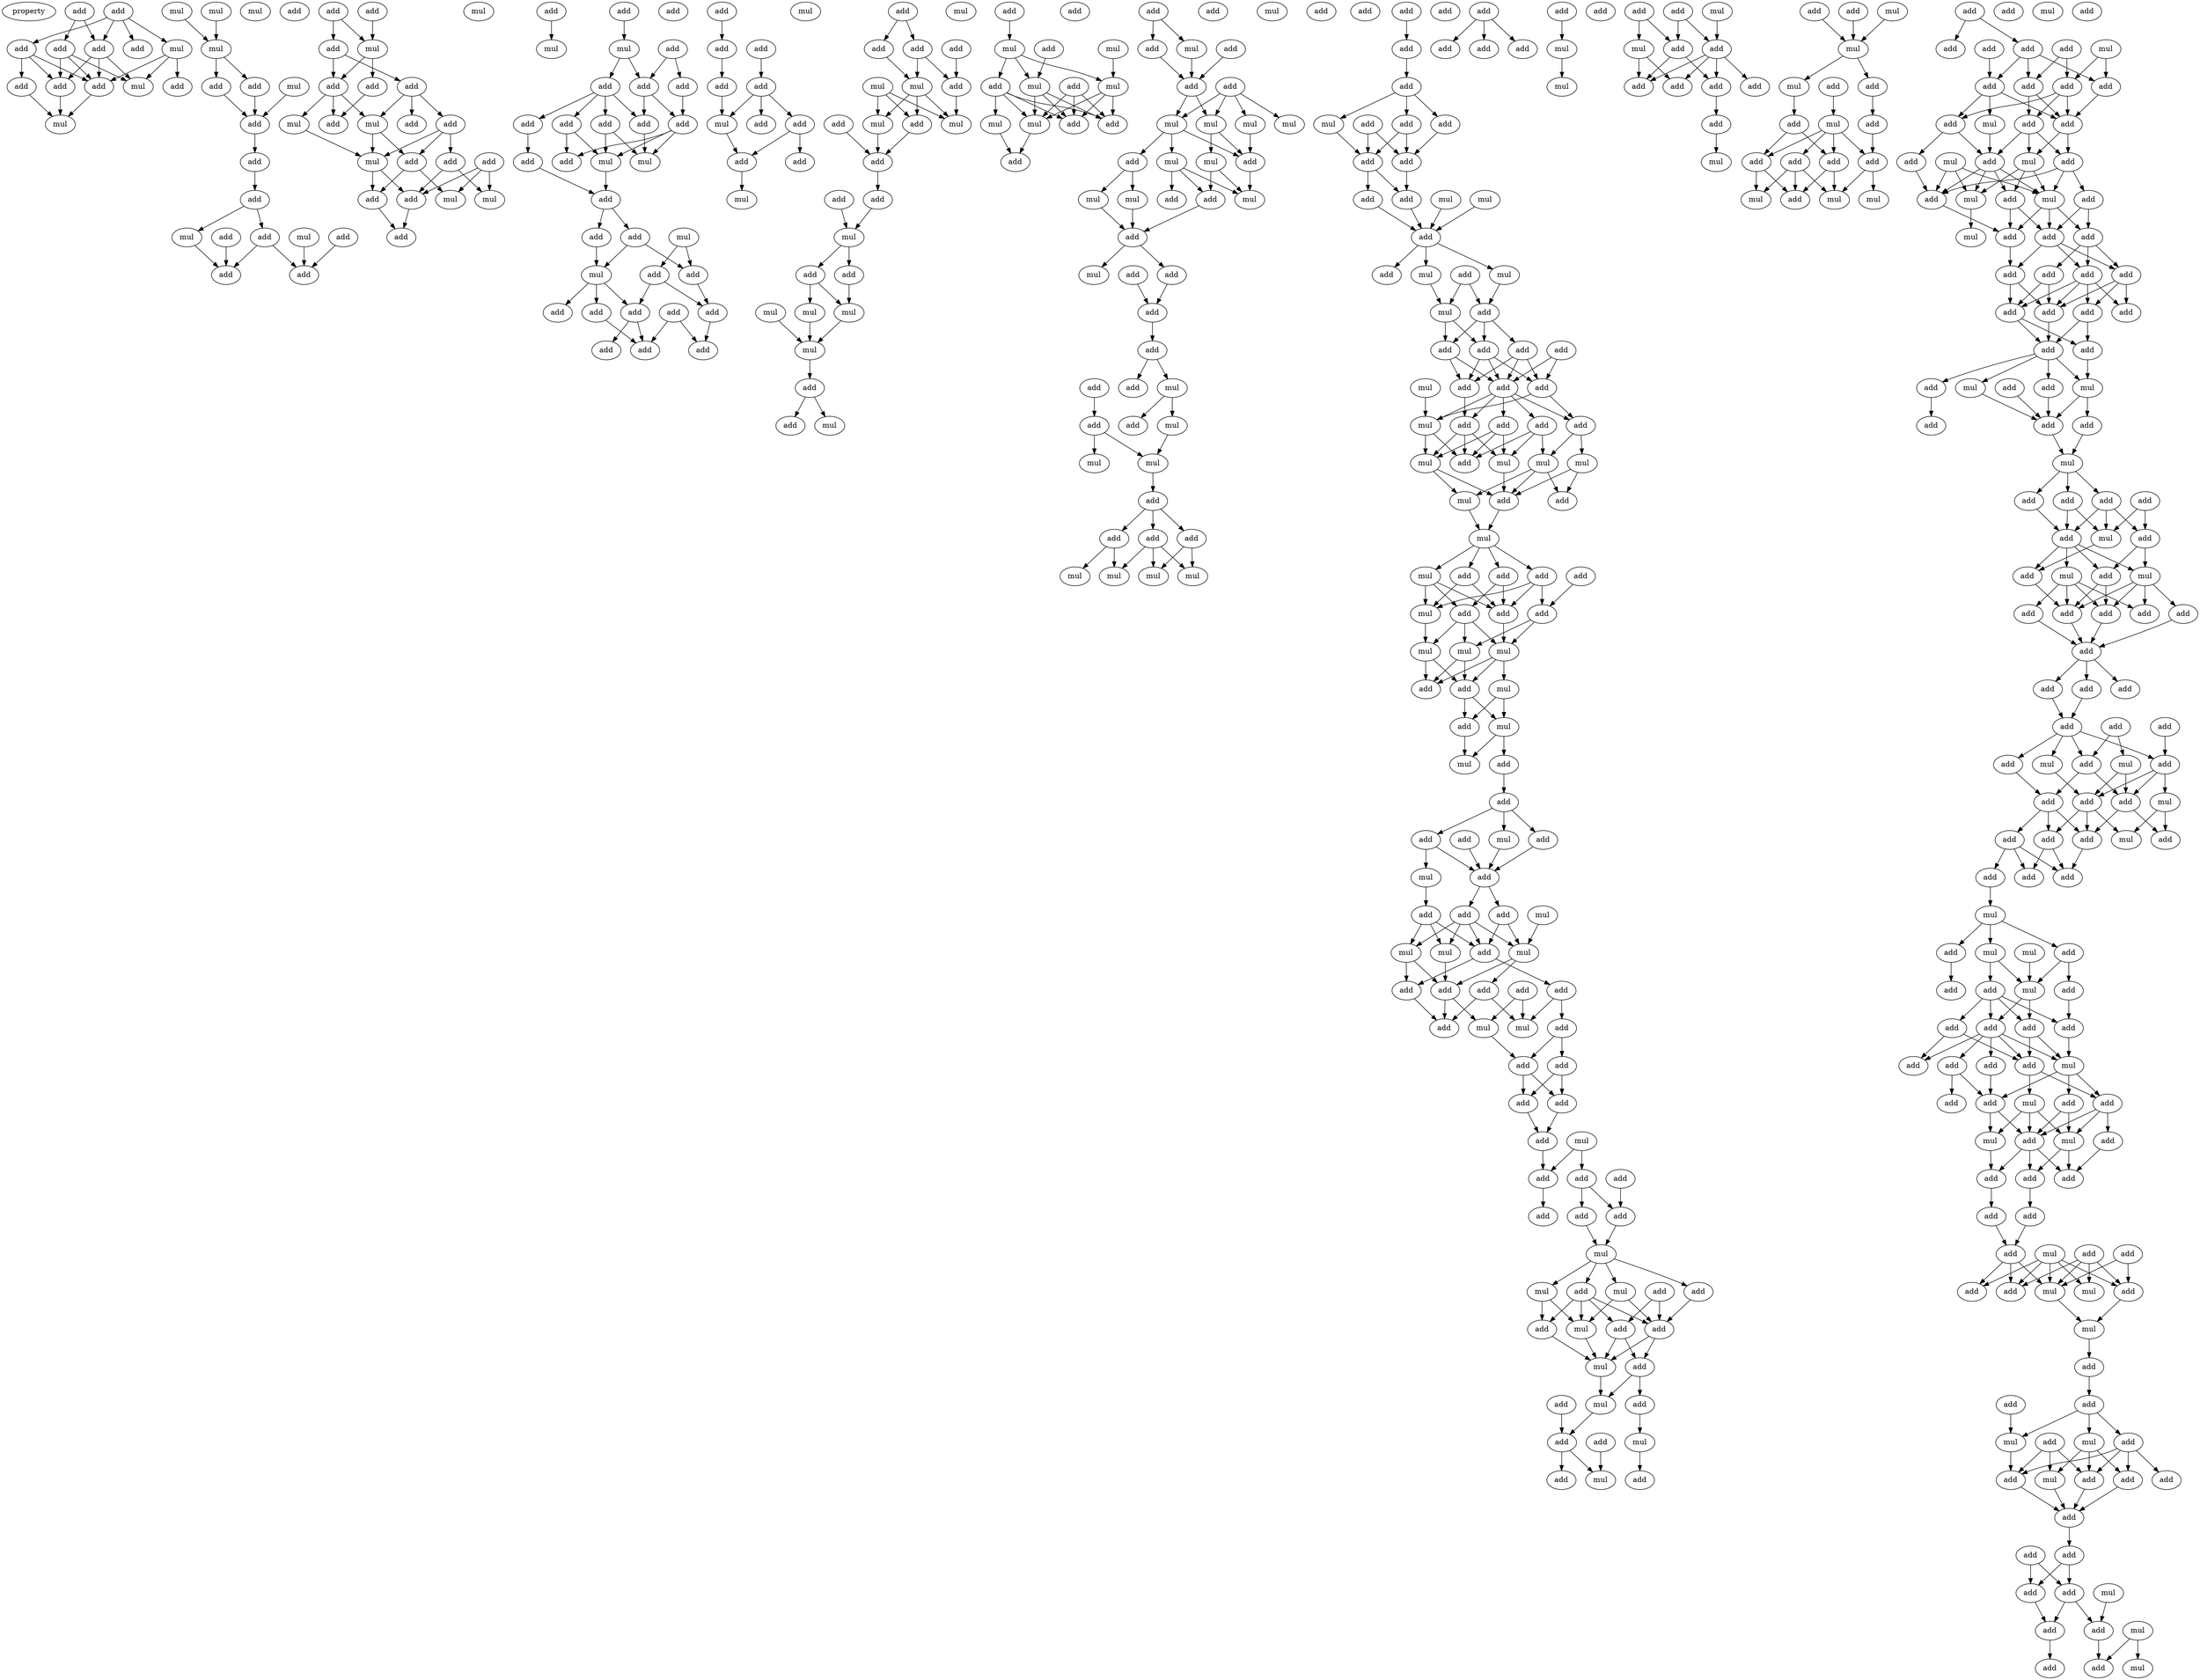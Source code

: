 digraph {
    node [fontcolor=black]
    property [mul=2,lf=1.9]
    0 [ label = add ];
    1 [ label = add ];
    2 [ label = add ];
    3 [ label = mul ];
    4 [ label = add ];
    5 [ label = add ];
    6 [ label = add ];
    7 [ label = add ];
    8 [ label = add ];
    9 [ label = add ];
    10 [ label = mul ];
    11 [ label = add ];
    12 [ label = mul ];
    13 [ label = mul ];
    14 [ label = mul ];
    15 [ label = mul ];
    16 [ label = add ];
    17 [ label = mul ];
    18 [ label = add ];
    19 [ label = mul ];
    20 [ label = add ];
    21 [ label = add ];
    22 [ label = add ];
    23 [ label = add ];
    24 [ label = mul ];
    25 [ label = mul ];
    26 [ label = add ];
    27 [ label = add ];
    28 [ label = add ];
    29 [ label = add ];
    30 [ label = add ];
    31 [ label = add ];
    32 [ label = mul ];
    33 [ label = add ];
    34 [ label = add ];
    35 [ label = mul ];
    36 [ label = add ];
    37 [ label = add ];
    38 [ label = add ];
    39 [ label = add ];
    40 [ label = mul ];
    41 [ label = add ];
    42 [ label = mul ];
    43 [ label = add ];
    44 [ label = add ];
    45 [ label = mul ];
    46 [ label = add ];
    47 [ label = add ];
    48 [ label = add ];
    49 [ label = mul ];
    50 [ label = add ];
    51 [ label = mul ];
    52 [ label = add ];
    53 [ label = add ];
    54 [ label = mul ];
    55 [ label = add ];
    56 [ label = mul ];
    57 [ label = add ];
    58 [ label = add ];
    59 [ label = add ];
    60 [ label = add ];
    61 [ label = add ];
    62 [ label = add ];
    63 [ label = add ];
    64 [ label = add ];
    65 [ label = add ];
    66 [ label = mul ];
    67 [ label = mul ];
    68 [ label = add ];
    69 [ label = add ];
    70 [ label = add ];
    71 [ label = add ];
    72 [ label = add ];
    73 [ label = add ];
    74 [ label = mul ];
    75 [ label = mul ];
    76 [ label = add ];
    77 [ label = add ];
    78 [ label = add ];
    79 [ label = add ];
    80 [ label = add ];
    81 [ label = add ];
    82 [ label = add ];
    83 [ label = add ];
    84 [ label = add ];
    85 [ label = add ];
    86 [ label = add ];
    87 [ label = add ];
    88 [ label = add ];
    89 [ label = add ];
    90 [ label = add ];
    91 [ label = add ];
    92 [ label = add ];
    93 [ label = mul ];
    94 [ label = add ];
    95 [ label = add ];
    96 [ label = mul ];
    97 [ label = mul ];
    98 [ label = add ];
    99 [ label = add ];
    100 [ label = add ];
    101 [ label = add ];
    102 [ label = mul ];
    103 [ label = mul ];
    104 [ label = mul ];
    105 [ label = add ];
    106 [ label = add ];
    107 [ label = mul ];
    108 [ label = add ];
    109 [ label = mul ];
    110 [ label = add ];
    111 [ label = add ];
    112 [ label = add ];
    113 [ label = mul ];
    114 [ label = add ];
    115 [ label = add ];
    116 [ label = mul ];
    117 [ label = mul ];
    118 [ label = mul ];
    119 [ label = mul ];
    120 [ label = add ];
    121 [ label = add ];
    122 [ label = add ];
    123 [ label = add ];
    124 [ label = mul ];
    125 [ label = add ];
    126 [ label = mul ];
    127 [ label = mul ];
    128 [ label = add ];
    129 [ label = mul ];
    130 [ label = add ];
    131 [ label = mul ];
    132 [ label = mul ];
    133 [ label = add ];
    134 [ label = add ];
    135 [ label = mul ];
    136 [ label = add ];
    137 [ label = add ];
    138 [ label = mul ];
    139 [ label = add ];
    140 [ label = add ];
    141 [ label = add ];
    142 [ label = add ];
    143 [ label = mul ];
    144 [ label = mul ];
    145 [ label = mul ];
    146 [ label = mul ];
    147 [ label = add ];
    148 [ label = add ];
    149 [ label = mul ];
    150 [ label = mul ];
    151 [ label = mul ];
    152 [ label = add ];
    153 [ label = mul ];
    154 [ label = add ];
    155 [ label = mul ];
    156 [ label = add ];
    157 [ label = mul ];
    158 [ label = add ];
    159 [ label = add ];
    160 [ label = add ];
    161 [ label = mul ];
    162 [ label = add ];
    163 [ label = add ];
    164 [ label = add ];
    165 [ label = mul ];
    166 [ label = add ];
    167 [ label = add ];
    168 [ label = add ];
    169 [ label = mul ];
    170 [ label = add ];
    171 [ label = mul ];
    172 [ label = mul ];
    173 [ label = add ];
    174 [ label = add ];
    175 [ label = add ];
    176 [ label = add ];
    177 [ label = add ];
    178 [ label = mul ];
    179 [ label = mul ];
    180 [ label = add ];
    181 [ label = mul ];
    182 [ label = mul ];
    183 [ label = add ];
    184 [ label = add ];
    185 [ label = add ];
    186 [ label = mul ];
    187 [ label = add ];
    188 [ label = add ];
    189 [ label = add ];
    190 [ label = add ];
    191 [ label = mul ];
    192 [ label = mul ];
    193 [ label = add ];
    194 [ label = add ];
    195 [ label = add ];
    196 [ label = mul ];
    197 [ label = add ];
    198 [ label = mul ];
    199 [ label = add ];
    200 [ label = mul ];
    201 [ label = add ];
    202 [ label = add ];
    203 [ label = add ];
    204 [ label = add ];
    205 [ label = add ];
    206 [ label = add ];
    207 [ label = mul ];
    208 [ label = add ];
    209 [ label = add ];
    210 [ label = add ];
    211 [ label = add ];
    212 [ label = add ];
    213 [ label = add ];
    214 [ label = mul ];
    215 [ label = mul ];
    216 [ label = mul ];
    217 [ label = mul ];
    218 [ label = add ];
    219 [ label = mul ];
    220 [ label = mul ];
    221 [ label = add ];
    222 [ label = add ];
    223 [ label = mul ];
    224 [ label = add ];
    225 [ label = add ];
    226 [ label = add ];
    227 [ label = add ];
    228 [ label = mul ];
    229 [ label = mul ];
    230 [ label = add ];
    231 [ label = add ];
    232 [ label = add ];
    233 [ label = mul ];
    234 [ label = mul ];
    235 [ label = mul ];
    236 [ label = add ];
    237 [ label = mul ];
    238 [ label = add ];
    239 [ label = add ];
    240 [ label = mul ];
    241 [ label = add ];
    242 [ label = mul ];
    243 [ label = add ];
    244 [ label = mul ];
    245 [ label = add ];
    246 [ label = add ];
    247 [ label = add ];
    248 [ label = mul ];
    249 [ label = add ];
    250 [ label = add ];
    251 [ label = mul ];
    252 [ label = add ];
    253 [ label = add ];
    254 [ label = mul ];
    255 [ label = mul ];
    256 [ label = add ];
    257 [ label = mul ];
    258 [ label = add ];
    259 [ label = add ];
    260 [ label = add ];
    261 [ label = add ];
    262 [ label = add ];
    263 [ label = mul ];
    264 [ label = mul ];
    265 [ label = add ];
    266 [ label = add ];
    267 [ label = add ];
    268 [ label = add ];
    269 [ label = add ];
    270 [ label = add ];
    271 [ label = mul ];
    272 [ label = add ];
    273 [ label = add ];
    274 [ label = add ];
    275 [ label = add ];
    276 [ label = add ];
    277 [ label = add ];
    278 [ label = add ];
    279 [ label = add ];
    280 [ label = mul ];
    281 [ label = mul ];
    282 [ label = add ];
    283 [ label = add ];
    284 [ label = add ];
    285 [ label = mul ];
    286 [ label = mul ];
    287 [ label = add ];
    288 [ label = add ];
    289 [ label = add ];
    290 [ label = add ];
    291 [ label = mul ];
    292 [ label = mul ];
    293 [ label = add ];
    294 [ label = add ];
    295 [ label = mul ];
    296 [ label = add ];
    297 [ label = add ];
    298 [ label = add ];
    299 [ label = mul ];
    300 [ label = add ];
    301 [ label = add ];
    302 [ label = add ];
    303 [ label = add ];
    304 [ label = add ];
    305 [ label = add ];
    306 [ label = add ];
    307 [ label = mul ];
    308 [ label = mul ];
    309 [ label = mul ];
    310 [ label = add ];
    311 [ label = add ];
    312 [ label = mul ];
    313 [ label = add ];
    314 [ label = add ];
    315 [ label = add ];
    316 [ label = add ];
    317 [ label = add ];
    318 [ label = add ];
    319 [ label = add ];
    320 [ label = add ];
    321 [ label = add ];
    322 [ label = mul ];
    323 [ label = mul ];
    324 [ label = mul ];
    325 [ label = add ];
    326 [ label = add ];
    327 [ label = mul ];
    328 [ label = mul ];
    329 [ label = add ];
    330 [ label = add ];
    331 [ label = add ];
    332 [ label = add ];
    333 [ label = add ];
    334 [ label = add ];
    335 [ label = mul ];
    336 [ label = add ];
    337 [ label = mul ];
    338 [ label = mul ];
    339 [ label = add ];
    340 [ label = add ];
    341 [ label = add ];
    342 [ label = add ];
    343 [ label = mul ];
    344 [ label = add ];
    345 [ label = add ];
    346 [ label = add ];
    347 [ label = add ];
    348 [ label = add ];
    349 [ label = add ];
    350 [ label = mul ];
    351 [ label = add ];
    352 [ label = add ];
    353 [ label = add ];
    354 [ label = add ];
    355 [ label = mul ];
    356 [ label = add ];
    357 [ label = mul ];
    358 [ label = mul ];
    359 [ label = add ];
    360 [ label = mul ];
    361 [ label = add ];
    362 [ label = add ];
    363 [ label = mul ];
    364 [ label = add ];
    365 [ label = add ];
    366 [ label = add ];
    367 [ label = add ];
    368 [ label = add ];
    369 [ label = add ];
    370 [ label = add ];
    371 [ label = add ];
    372 [ label = add ];
    373 [ label = add ];
    374 [ label = add ];
    375 [ label = add ];
    376 [ label = add ];
    377 [ label = add ];
    378 [ label = add ];
    379 [ label = mul ];
    380 [ label = add ];
    381 [ label = mul ];
    382 [ label = add ];
    383 [ label = add ];
    384 [ label = add ];
    385 [ label = add ];
    386 [ label = mul ];
    387 [ label = add ];
    388 [ label = add ];
    389 [ label = add ];
    390 [ label = add ];
    391 [ label = add ];
    392 [ label = mul ];
    393 [ label = add ];
    394 [ label = mul ];
    395 [ label = mul ];
    396 [ label = add ];
    397 [ label = add ];
    398 [ label = add ];
    399 [ label = add ];
    400 [ label = add ];
    401 [ label = add ];
    402 [ label = add ];
    403 [ label = add ];
    404 [ label = add ];
    405 [ label = mul ];
    406 [ label = add ];
    407 [ label = add ];
    408 [ label = add ];
    409 [ label = add ];
    410 [ label = add ];
    411 [ label = add ];
    412 [ label = add ];
    413 [ label = mul ];
    414 [ label = mul ];
    415 [ label = add ];
    416 [ label = add ];
    417 [ label = mul ];
    418 [ label = add ];
    419 [ label = add ];
    420 [ label = add ];
    421 [ label = add ];
    422 [ label = add ];
    423 [ label = add ];
    424 [ label = mul ];
    425 [ label = add ];
    426 [ label = add ];
    427 [ label = add ];
    428 [ label = mul ];
    429 [ label = mul ];
    430 [ label = add ];
    431 [ label = mul ];
    432 [ label = add ];
    433 [ label = add ];
    434 [ label = add ];
    435 [ label = add ];
    436 [ label = mul ];
    437 [ label = add ];
    438 [ label = add ];
    439 [ label = add ];
    440 [ label = add ];
    441 [ label = add ];
    442 [ label = mul ];
    443 [ label = add ];
    444 [ label = add ];
    445 [ label = add ];
    446 [ label = add ];
    447 [ label = add ];
    448 [ label = mul ];
    449 [ label = add ];
    450 [ label = add ];
    451 [ label = mul ];
    452 [ label = mul ];
    453 [ label = add ];
    454 [ label = add ];
    455 [ label = add ];
    456 [ label = add ];
    457 [ label = add ];
    458 [ label = add ];
    459 [ label = add ];
    460 [ label = add ];
    461 [ label = add ];
    462 [ label = mul ];
    463 [ label = add ];
    464 [ label = mul ];
    465 [ label = add ];
    466 [ label = add ];
    467 [ label = mul ];
    468 [ label = add ];
    469 [ label = mul ];
    470 [ label = add ];
    471 [ label = add ];
    472 [ label = add ];
    473 [ label = mul ];
    474 [ label = mul ];
    475 [ label = add ];
    476 [ label = add ];
    477 [ label = add ];
    478 [ label = add ];
    479 [ label = mul ];
    480 [ label = add ];
    481 [ label = add ];
    482 [ label = add ];
    483 [ label = add ];
    484 [ label = add ];
    485 [ label = mul ];
    486 [ label = add ];
    487 [ label = add ];
    488 [ label = mul ];
    489 [ label = add ];
    490 [ label = add ];
    491 [ label = add ];
    492 [ label = add ];
    493 [ label = mul ];
    494 [ label = add ];
    0 -> 4 [ name = 0 ];
    0 -> 6 [ name = 1 ];
    1 -> 2 [ name = 2 ];
    1 -> 3 [ name = 3 ];
    1 -> 5 [ name = 4 ];
    1 -> 6 [ name = 5 ];
    2 -> 7 [ name = 6 ];
    2 -> 8 [ name = 7 ];
    2 -> 9 [ name = 8 ];
    3 -> 7 [ name = 9 ];
    3 -> 10 [ name = 10 ];
    3 -> 11 [ name = 11 ];
    4 -> 7 [ name = 12 ];
    4 -> 9 [ name = 13 ];
    4 -> 10 [ name = 14 ];
    6 -> 7 [ name = 15 ];
    6 -> 9 [ name = 16 ];
    6 -> 10 [ name = 17 ];
    7 -> 12 [ name = 18 ];
    8 -> 12 [ name = 19 ];
    9 -> 12 [ name = 20 ];
    13 -> 15 [ name = 21 ];
    14 -> 15 [ name = 22 ];
    15 -> 16 [ name = 23 ];
    15 -> 18 [ name = 24 ];
    16 -> 21 [ name = 25 ];
    17 -> 21 [ name = 26 ];
    18 -> 21 [ name = 27 ];
    21 -> 22 [ name = 28 ];
    22 -> 23 [ name = 29 ];
    23 -> 24 [ name = 30 ];
    23 -> 26 [ name = 31 ];
    24 -> 29 [ name = 32 ];
    25 -> 30 [ name = 33 ];
    26 -> 29 [ name = 34 ];
    26 -> 30 [ name = 35 ];
    27 -> 29 [ name = 36 ];
    28 -> 30 [ name = 37 ];
    31 -> 34 [ name = 38 ];
    31 -> 35 [ name = 39 ];
    33 -> 35 [ name = 40 ];
    34 -> 36 [ name = 41 ];
    34 -> 37 [ name = 42 ];
    35 -> 36 [ name = 43 ];
    35 -> 38 [ name = 44 ];
    36 -> 40 [ name = 45 ];
    36 -> 41 [ name = 46 ];
    36 -> 42 [ name = 47 ];
    37 -> 39 [ name = 48 ];
    37 -> 42 [ name = 49 ];
    37 -> 43 [ name = 50 ];
    38 -> 41 [ name = 51 ];
    40 -> 45 [ name = 52 ];
    42 -> 45 [ name = 53 ];
    42 -> 46 [ name = 54 ];
    43 -> 45 [ name = 55 ];
    43 -> 46 [ name = 56 ];
    43 -> 47 [ name = 57 ];
    44 -> 49 [ name = 58 ];
    44 -> 50 [ name = 59 ];
    44 -> 51 [ name = 60 ];
    45 -> 48 [ name = 61 ];
    45 -> 50 [ name = 62 ];
    46 -> 48 [ name = 63 ];
    46 -> 51 [ name = 64 ];
    47 -> 49 [ name = 65 ];
    47 -> 50 [ name = 66 ];
    48 -> 52 [ name = 67 ];
    50 -> 52 [ name = 68 ];
    53 -> 54 [ name = 69 ];
    55 -> 56 [ name = 70 ];
    56 -> 58 [ name = 71 ];
    56 -> 59 [ name = 72 ];
    57 -> 59 [ name = 73 ];
    57 -> 60 [ name = 74 ];
    58 -> 61 [ name = 75 ];
    58 -> 62 [ name = 76 ];
    58 -> 63 [ name = 77 ];
    58 -> 64 [ name = 78 ];
    59 -> 64 [ name = 79 ];
    59 -> 65 [ name = 80 ];
    60 -> 65 [ name = 81 ];
    61 -> 68 [ name = 82 ];
    62 -> 66 [ name = 83 ];
    62 -> 67 [ name = 84 ];
    63 -> 66 [ name = 85 ];
    63 -> 69 [ name = 86 ];
    64 -> 67 [ name = 87 ];
    65 -> 66 [ name = 88 ];
    65 -> 67 [ name = 89 ];
    65 -> 69 [ name = 90 ];
    66 -> 70 [ name = 91 ];
    68 -> 70 [ name = 92 ];
    70 -> 71 [ name = 93 ];
    70 -> 72 [ name = 94 ];
    71 -> 75 [ name = 95 ];
    71 -> 77 [ name = 96 ];
    72 -> 75 [ name = 97 ];
    74 -> 76 [ name = 98 ];
    74 -> 77 [ name = 99 ];
    75 -> 78 [ name = 100 ];
    75 -> 81 [ name = 101 ];
    75 -> 82 [ name = 102 ];
    76 -> 79 [ name = 103 ];
    76 -> 81 [ name = 104 ];
    77 -> 79 [ name = 105 ];
    79 -> 84 [ name = 106 ];
    80 -> 83 [ name = 107 ];
    80 -> 84 [ name = 108 ];
    81 -> 83 [ name = 109 ];
    81 -> 85 [ name = 110 ];
    82 -> 83 [ name = 111 ];
    86 -> 88 [ name = 112 ];
    87 -> 90 [ name = 113 ];
    88 -> 89 [ name = 114 ];
    89 -> 93 [ name = 115 ];
    90 -> 91 [ name = 116 ];
    90 -> 92 [ name = 117 ];
    90 -> 93 [ name = 118 ];
    92 -> 94 [ name = 119 ];
    92 -> 95 [ name = 120 ];
    93 -> 94 [ name = 121 ];
    94 -> 96 [ name = 122 ];
    98 -> 99 [ name = 123 ];
    98 -> 100 [ name = 124 ];
    99 -> 103 [ name = 125 ];
    100 -> 103 [ name = 126 ];
    100 -> 105 [ name = 127 ];
    101 -> 105 [ name = 128 ];
    103 -> 107 [ name = 129 ];
    103 -> 108 [ name = 130 ];
    103 -> 109 [ name = 131 ];
    104 -> 107 [ name = 132 ];
    104 -> 108 [ name = 133 ];
    104 -> 109 [ name = 134 ];
    105 -> 109 [ name = 135 ];
    106 -> 110 [ name = 136 ];
    107 -> 110 [ name = 137 ];
    108 -> 110 [ name = 138 ];
    110 -> 112 [ name = 139 ];
    111 -> 113 [ name = 140 ];
    112 -> 113 [ name = 141 ];
    113 -> 114 [ name = 142 ];
    113 -> 115 [ name = 143 ];
    114 -> 118 [ name = 144 ];
    115 -> 117 [ name = 145 ];
    115 -> 118 [ name = 146 ];
    116 -> 119 [ name = 147 ];
    117 -> 119 [ name = 148 ];
    118 -> 119 [ name = 149 ];
    119 -> 120 [ name = 150 ];
    120 -> 122 [ name = 151 ];
    120 -> 124 [ name = 152 ];
    121 -> 127 [ name = 153 ];
    125 -> 131 [ name = 154 ];
    126 -> 129 [ name = 155 ];
    127 -> 128 [ name = 156 ];
    127 -> 129 [ name = 157 ];
    127 -> 131 [ name = 158 ];
    128 -> 132 [ name = 159 ];
    128 -> 133 [ name = 160 ];
    128 -> 134 [ name = 161 ];
    128 -> 135 [ name = 162 ];
    129 -> 133 [ name = 163 ];
    129 -> 134 [ name = 164 ];
    129 -> 135 [ name = 165 ];
    130 -> 133 [ name = 166 ];
    130 -> 134 [ name = 167 ];
    130 -> 135 [ name = 168 ];
    131 -> 133 [ name = 169 ];
    131 -> 134 [ name = 170 ];
    131 -> 135 [ name = 171 ];
    132 -> 136 [ name = 172 ];
    135 -> 136 [ name = 173 ];
    137 -> 138 [ name = 174 ];
    137 -> 139 [ name = 175 ];
    138 -> 141 [ name = 176 ];
    139 -> 141 [ name = 177 ];
    140 -> 141 [ name = 178 ];
    141 -> 143 [ name = 179 ];
    141 -> 144 [ name = 180 ];
    142 -> 143 [ name = 181 ];
    142 -> 144 [ name = 182 ];
    142 -> 145 [ name = 183 ];
    142 -> 146 [ name = 184 ];
    143 -> 147 [ name = 185 ];
    143 -> 148 [ name = 186 ];
    143 -> 150 [ name = 187 ];
    144 -> 148 [ name = 188 ];
    144 -> 149 [ name = 189 ];
    146 -> 148 [ name = 190 ];
    147 -> 151 [ name = 191 ];
    147 -> 153 [ name = 192 ];
    148 -> 155 [ name = 193 ];
    149 -> 154 [ name = 194 ];
    149 -> 155 [ name = 195 ];
    150 -> 152 [ name = 196 ];
    150 -> 154 [ name = 197 ];
    150 -> 155 [ name = 198 ];
    151 -> 156 [ name = 199 ];
    153 -> 156 [ name = 200 ];
    154 -> 156 [ name = 201 ];
    156 -> 157 [ name = 202 ];
    156 -> 160 [ name = 203 ];
    159 -> 162 [ name = 204 ];
    160 -> 162 [ name = 205 ];
    162 -> 163 [ name = 206 ];
    163 -> 165 [ name = 207 ];
    163 -> 167 [ name = 208 ];
    164 -> 168 [ name = 209 ];
    165 -> 169 [ name = 210 ];
    165 -> 170 [ name = 211 ];
    168 -> 171 [ name = 212 ];
    168 -> 172 [ name = 213 ];
    169 -> 171 [ name = 214 ];
    171 -> 173 [ name = 215 ];
    173 -> 175 [ name = 216 ];
    173 -> 176 [ name = 217 ];
    173 -> 177 [ name = 218 ];
    175 -> 178 [ name = 219 ];
    175 -> 179 [ name = 220 ];
    175 -> 182 [ name = 221 ];
    176 -> 179 [ name = 222 ];
    176 -> 182 [ name = 223 ];
    177 -> 178 [ name = 224 ];
    177 -> 181 [ name = 225 ];
    180 -> 183 [ name = 226 ];
    183 -> 184 [ name = 227 ];
    184 -> 185 [ name = 228 ];
    184 -> 186 [ name = 229 ];
    184 -> 187 [ name = 230 ];
    185 -> 190 [ name = 231 ];
    186 -> 189 [ name = 232 ];
    187 -> 189 [ name = 233 ];
    187 -> 190 [ name = 234 ];
    188 -> 189 [ name = 235 ];
    188 -> 190 [ name = 236 ];
    189 -> 193 [ name = 237 ];
    189 -> 194 [ name = 238 ];
    190 -> 194 [ name = 239 ];
    191 -> 195 [ name = 240 ];
    192 -> 195 [ name = 241 ];
    193 -> 195 [ name = 242 ];
    194 -> 195 [ name = 243 ];
    195 -> 196 [ name = 244 ];
    195 -> 197 [ name = 245 ];
    195 -> 198 [ name = 246 ];
    196 -> 201 [ name = 247 ];
    198 -> 200 [ name = 248 ];
    199 -> 200 [ name = 249 ];
    199 -> 201 [ name = 250 ];
    200 -> 203 [ name = 251 ];
    200 -> 205 [ name = 252 ];
    201 -> 203 [ name = 253 ];
    201 -> 204 [ name = 254 ];
    201 -> 205 [ name = 255 ];
    202 -> 208 [ name = 256 ];
    202 -> 209 [ name = 257 ];
    203 -> 206 [ name = 258 ];
    203 -> 208 [ name = 259 ];
    204 -> 206 [ name = 260 ];
    204 -> 208 [ name = 261 ];
    204 -> 209 [ name = 262 ];
    205 -> 206 [ name = 263 ];
    205 -> 208 [ name = 264 ];
    205 -> 209 [ name = 265 ];
    206 -> 212 [ name = 266 ];
    207 -> 214 [ name = 267 ];
    208 -> 210 [ name = 268 ];
    208 -> 211 [ name = 269 ];
    208 -> 212 [ name = 270 ];
    208 -> 213 [ name = 271 ];
    208 -> 214 [ name = 272 ];
    209 -> 213 [ name = 273 ];
    209 -> 214 [ name = 274 ];
    210 -> 216 [ name = 275 ];
    210 -> 218 [ name = 276 ];
    210 -> 219 [ name = 277 ];
    211 -> 215 [ name = 278 ];
    211 -> 216 [ name = 279 ];
    211 -> 218 [ name = 280 ];
    212 -> 216 [ name = 281 ];
    212 -> 218 [ name = 282 ];
    212 -> 219 [ name = 283 ];
    213 -> 215 [ name = 284 ];
    213 -> 217 [ name = 285 ];
    214 -> 218 [ name = 286 ];
    214 -> 219 [ name = 287 ];
    215 -> 220 [ name = 288 ];
    215 -> 221 [ name = 289 ];
    215 -> 222 [ name = 290 ];
    216 -> 221 [ name = 291 ];
    217 -> 221 [ name = 292 ];
    217 -> 222 [ name = 293 ];
    219 -> 220 [ name = 294 ];
    219 -> 221 [ name = 295 ];
    220 -> 223 [ name = 296 ];
    221 -> 223 [ name = 297 ];
    223 -> 225 [ name = 298 ];
    223 -> 226 [ name = 299 ];
    223 -> 227 [ name = 300 ];
    223 -> 228 [ name = 301 ];
    224 -> 232 [ name = 302 ];
    225 -> 229 [ name = 303 ];
    225 -> 231 [ name = 304 ];
    226 -> 230 [ name = 305 ];
    226 -> 231 [ name = 306 ];
    227 -> 229 [ name = 307 ];
    227 -> 231 [ name = 308 ];
    227 -> 232 [ name = 309 ];
    228 -> 229 [ name = 310 ];
    228 -> 230 [ name = 311 ];
    228 -> 231 [ name = 312 ];
    229 -> 235 [ name = 313 ];
    230 -> 233 [ name = 314 ];
    230 -> 234 [ name = 315 ];
    230 -> 235 [ name = 316 ];
    231 -> 233 [ name = 317 ];
    232 -> 233 [ name = 318 ];
    232 -> 234 [ name = 319 ];
    233 -> 236 [ name = 320 ];
    233 -> 237 [ name = 321 ];
    233 -> 238 [ name = 322 ];
    234 -> 236 [ name = 323 ];
    234 -> 238 [ name = 324 ];
    235 -> 236 [ name = 325 ];
    235 -> 238 [ name = 326 ];
    236 -> 239 [ name = 327 ];
    236 -> 240 [ name = 328 ];
    237 -> 239 [ name = 329 ];
    237 -> 240 [ name = 330 ];
    239 -> 242 [ name = 331 ];
    240 -> 241 [ name = 332 ];
    240 -> 242 [ name = 333 ];
    241 -> 243 [ name = 334 ];
    243 -> 244 [ name = 335 ];
    243 -> 246 [ name = 336 ];
    243 -> 247 [ name = 337 ];
    244 -> 249 [ name = 338 ];
    245 -> 249 [ name = 339 ];
    246 -> 249 [ name = 340 ];
    247 -> 248 [ name = 341 ];
    247 -> 249 [ name = 342 ];
    248 -> 250 [ name = 343 ];
    249 -> 252 [ name = 344 ];
    249 -> 253 [ name = 345 ];
    250 -> 255 [ name = 346 ];
    250 -> 256 [ name = 347 ];
    250 -> 257 [ name = 348 ];
    251 -> 254 [ name = 349 ];
    252 -> 254 [ name = 350 ];
    252 -> 255 [ name = 351 ];
    252 -> 256 [ name = 352 ];
    252 -> 257 [ name = 353 ];
    253 -> 254 [ name = 354 ];
    253 -> 256 [ name = 355 ];
    254 -> 259 [ name = 356 ];
    254 -> 260 [ name = 357 ];
    255 -> 259 [ name = 358 ];
    255 -> 261 [ name = 359 ];
    256 -> 261 [ name = 360 ];
    256 -> 262 [ name = 361 ];
    257 -> 259 [ name = 362 ];
    258 -> 263 [ name = 363 ];
    258 -> 264 [ name = 364 ];
    259 -> 264 [ name = 365 ];
    259 -> 266 [ name = 366 ];
    260 -> 263 [ name = 367 ];
    260 -> 266 [ name = 368 ];
    261 -> 266 [ name = 369 ];
    262 -> 263 [ name = 370 ];
    262 -> 265 [ name = 371 ];
    264 -> 267 [ name = 372 ];
    265 -> 267 [ name = 373 ];
    265 -> 268 [ name = 374 ];
    267 -> 269 [ name = 375 ];
    267 -> 270 [ name = 376 ];
    268 -> 269 [ name = 377 ];
    268 -> 270 [ name = 378 ];
    269 -> 272 [ name = 379 ];
    270 -> 272 [ name = 380 ];
    271 -> 273 [ name = 381 ];
    271 -> 276 [ name = 382 ];
    272 -> 273 [ name = 383 ];
    273 -> 278 [ name = 384 ];
    274 -> 277 [ name = 385 ];
    276 -> 277 [ name = 386 ];
    276 -> 279 [ name = 387 ];
    277 -> 280 [ name = 388 ];
    279 -> 280 [ name = 389 ];
    280 -> 281 [ name = 390 ];
    280 -> 282 [ name = 391 ];
    280 -> 283 [ name = 392 ];
    280 -> 285 [ name = 393 ];
    281 -> 286 [ name = 394 ];
    281 -> 288 [ name = 395 ];
    282 -> 286 [ name = 396 ];
    282 -> 287 [ name = 397 ];
    282 -> 288 [ name = 398 ];
    282 -> 289 [ name = 399 ];
    283 -> 287 [ name = 400 ];
    284 -> 287 [ name = 401 ];
    284 -> 289 [ name = 402 ];
    285 -> 286 [ name = 403 ];
    285 -> 287 [ name = 404 ];
    286 -> 291 [ name = 405 ];
    287 -> 290 [ name = 406 ];
    287 -> 291 [ name = 407 ];
    288 -> 291 [ name = 408 ];
    289 -> 290 [ name = 409 ];
    289 -> 291 [ name = 410 ];
    290 -> 292 [ name = 411 ];
    290 -> 294 [ name = 412 ];
    291 -> 292 [ name = 413 ];
    292 -> 296 [ name = 414 ];
    293 -> 296 [ name = 415 ];
    294 -> 295 [ name = 416 ];
    295 -> 298 [ name = 417 ];
    296 -> 299 [ name = 418 ];
    296 -> 300 [ name = 419 ];
    297 -> 299 [ name = 420 ];
    301 -> 303 [ name = 421 ];
    301 -> 304 [ name = 422 ];
    301 -> 306 [ name = 423 ];
    302 -> 307 [ name = 424 ];
    307 -> 308 [ name = 425 ];
    309 -> 313 [ name = 426 ];
    310 -> 312 [ name = 427 ];
    310 -> 314 [ name = 428 ];
    311 -> 313 [ name = 429 ];
    311 -> 314 [ name = 430 ];
    312 -> 315 [ name = 431 ];
    312 -> 316 [ name = 432 ];
    313 -> 315 [ name = 433 ];
    313 -> 316 [ name = 434 ];
    313 -> 317 [ name = 435 ];
    313 -> 318 [ name = 436 ];
    314 -> 315 [ name = 437 ];
    314 -> 318 [ name = 438 ];
    318 -> 319 [ name = 439 ];
    319 -> 323 [ name = 440 ];
    320 -> 324 [ name = 441 ];
    321 -> 324 [ name = 442 ];
    322 -> 324 [ name = 443 ];
    324 -> 326 [ name = 444 ];
    324 -> 327 [ name = 445 ];
    325 -> 328 [ name = 446 ];
    326 -> 330 [ name = 447 ];
    327 -> 329 [ name = 448 ];
    328 -> 331 [ name = 449 ];
    328 -> 332 [ name = 450 ];
    328 -> 333 [ name = 451 ];
    328 -> 334 [ name = 452 ];
    329 -> 331 [ name = 453 ];
    329 -> 334 [ name = 454 ];
    330 -> 333 [ name = 455 ];
    331 -> 336 [ name = 456 ];
    331 -> 337 [ name = 457 ];
    332 -> 336 [ name = 458 ];
    332 -> 337 [ name = 459 ];
    332 -> 338 [ name = 460 ];
    333 -> 335 [ name = 461 ];
    333 -> 338 [ name = 462 ];
    334 -> 336 [ name = 463 ];
    334 -> 338 [ name = 464 ];
    339 -> 341 [ name = 465 ];
    339 -> 342 [ name = 466 ];
    340 -> 345 [ name = 467 ];
    340 -> 347 [ name = 468 ];
    341 -> 346 [ name = 469 ];
    341 -> 347 [ name = 470 ];
    341 -> 348 [ name = 471 ];
    343 -> 345 [ name = 472 ];
    343 -> 348 [ name = 473 ];
    344 -> 346 [ name = 474 ];
    345 -> 349 [ name = 475 ];
    345 -> 351 [ name = 476 ];
    345 -> 352 [ name = 477 ];
    346 -> 349 [ name = 478 ];
    346 -> 350 [ name = 479 ];
    346 -> 351 [ name = 480 ];
    347 -> 351 [ name = 481 ];
    347 -> 352 [ name = 482 ];
    348 -> 351 [ name = 483 ];
    349 -> 353 [ name = 484 ];
    349 -> 354 [ name = 485 ];
    350 -> 353 [ name = 486 ];
    351 -> 356 [ name = 487 ];
    351 -> 357 [ name = 488 ];
    352 -> 353 [ name = 489 ];
    352 -> 356 [ name = 490 ];
    352 -> 357 [ name = 491 ];
    353 -> 358 [ name = 492 ];
    353 -> 359 [ name = 493 ];
    353 -> 360 [ name = 494 ];
    353 -> 361 [ name = 495 ];
    354 -> 359 [ name = 496 ];
    355 -> 358 [ name = 497 ];
    355 -> 359 [ name = 498 ];
    355 -> 360 [ name = 499 ];
    356 -> 359 [ name = 500 ];
    356 -> 360 [ name = 501 ];
    356 -> 362 [ name = 502 ];
    357 -> 358 [ name = 503 ];
    357 -> 360 [ name = 504 ];
    357 -> 361 [ name = 505 ];
    358 -> 363 [ name = 506 ];
    359 -> 364 [ name = 507 ];
    360 -> 364 [ name = 508 ];
    360 -> 365 [ name = 509 ];
    360 -> 366 [ name = 510 ];
    361 -> 364 [ name = 511 ];
    361 -> 366 [ name = 512 ];
    362 -> 365 [ name = 513 ];
    362 -> 366 [ name = 514 ];
    364 -> 368 [ name = 515 ];
    365 -> 367 [ name = 516 ];
    365 -> 369 [ name = 517 ];
    365 -> 370 [ name = 518 ];
    366 -> 368 [ name = 519 ];
    366 -> 369 [ name = 520 ];
    366 -> 370 [ name = 521 ];
    367 -> 372 [ name = 522 ];
    367 -> 373 [ name = 523 ];
    368 -> 372 [ name = 524 ];
    368 -> 373 [ name = 525 ];
    369 -> 371 [ name = 526 ];
    369 -> 372 [ name = 527 ];
    369 -> 374 [ name = 528 ];
    370 -> 371 [ name = 529 ];
    370 -> 372 [ name = 530 ];
    370 -> 373 [ name = 531 ];
    370 -> 374 [ name = 532 ];
    372 -> 375 [ name = 533 ];
    373 -> 375 [ name = 534 ];
    373 -> 376 [ name = 535 ];
    374 -> 375 [ name = 536 ];
    374 -> 376 [ name = 537 ];
    375 -> 378 [ name = 538 ];
    375 -> 379 [ name = 539 ];
    375 -> 380 [ name = 540 ];
    375 -> 381 [ name = 541 ];
    376 -> 379 [ name = 542 ];
    377 -> 384 [ name = 543 ];
    378 -> 384 [ name = 544 ];
    379 -> 382 [ name = 545 ];
    379 -> 384 [ name = 546 ];
    380 -> 385 [ name = 547 ];
    381 -> 384 [ name = 548 ];
    382 -> 386 [ name = 549 ];
    384 -> 386 [ name = 550 ];
    386 -> 387 [ name = 551 ];
    386 -> 388 [ name = 552 ];
    386 -> 390 [ name = 553 ];
    387 -> 391 [ name = 554 ];
    387 -> 392 [ name = 555 ];
    387 -> 393 [ name = 556 ];
    388 -> 391 [ name = 557 ];
    389 -> 392 [ name = 558 ];
    389 -> 393 [ name = 559 ];
    390 -> 391 [ name = 560 ];
    390 -> 392 [ name = 561 ];
    391 -> 394 [ name = 562 ];
    391 -> 395 [ name = 563 ];
    391 -> 396 [ name = 564 ];
    391 -> 397 [ name = 565 ];
    392 -> 397 [ name = 566 ];
    393 -> 394 [ name = 567 ];
    393 -> 396 [ name = 568 ];
    394 -> 398 [ name = 569 ];
    394 -> 400 [ name = 570 ];
    394 -> 401 [ name = 571 ];
    394 -> 402 [ name = 572 ];
    395 -> 399 [ name = 573 ];
    395 -> 400 [ name = 574 ];
    395 -> 401 [ name = 575 ];
    395 -> 402 [ name = 576 ];
    396 -> 400 [ name = 577 ];
    396 -> 401 [ name = 578 ];
    397 -> 401 [ name = 579 ];
    398 -> 403 [ name = 580 ];
    399 -> 403 [ name = 581 ];
    400 -> 403 [ name = 582 ];
    401 -> 403 [ name = 583 ];
    403 -> 404 [ name = 584 ];
    403 -> 406 [ name = 585 ];
    403 -> 407 [ name = 586 ];
    404 -> 410 [ name = 587 ];
    406 -> 410 [ name = 588 ];
    408 -> 411 [ name = 589 ];
    408 -> 414 [ name = 590 ];
    409 -> 412 [ name = 591 ];
    410 -> 411 [ name = 592 ];
    410 -> 412 [ name = 593 ];
    410 -> 413 [ name = 594 ];
    410 -> 415 [ name = 595 ];
    411 -> 418 [ name = 596 ];
    411 -> 419 [ name = 597 ];
    412 -> 416 [ name = 598 ];
    412 -> 417 [ name = 599 ];
    412 -> 419 [ name = 600 ];
    413 -> 416 [ name = 601 ];
    414 -> 416 [ name = 602 ];
    414 -> 419 [ name = 603 ];
    415 -> 418 [ name = 604 ];
    416 -> 422 [ name = 605 ];
    416 -> 423 [ name = 606 ];
    416 -> 424 [ name = 607 ];
    417 -> 421 [ name = 608 ];
    417 -> 424 [ name = 609 ];
    418 -> 420 [ name = 610 ];
    418 -> 422 [ name = 611 ];
    418 -> 423 [ name = 612 ];
    419 -> 421 [ name = 613 ];
    419 -> 422 [ name = 614 ];
    420 -> 425 [ name = 615 ];
    420 -> 426 [ name = 616 ];
    420 -> 427 [ name = 617 ];
    422 -> 426 [ name = 618 ];
    423 -> 426 [ name = 619 ];
    423 -> 427 [ name = 620 ];
    425 -> 428 [ name = 621 ];
    428 -> 429 [ name = 622 ];
    428 -> 430 [ name = 623 ];
    428 -> 432 [ name = 624 ];
    429 -> 435 [ name = 625 ];
    429 -> 436 [ name = 626 ];
    430 -> 433 [ name = 627 ];
    430 -> 436 [ name = 628 ];
    431 -> 436 [ name = 629 ];
    432 -> 434 [ name = 630 ];
    433 -> 437 [ name = 631 ];
    435 -> 437 [ name = 632 ];
    435 -> 438 [ name = 633 ];
    435 -> 439 [ name = 634 ];
    435 -> 440 [ name = 635 ];
    436 -> 439 [ name = 636 ];
    436 -> 440 [ name = 637 ];
    437 -> 442 [ name = 638 ];
    438 -> 441 [ name = 639 ];
    438 -> 444 [ name = 640 ];
    439 -> 441 [ name = 641 ];
    439 -> 442 [ name = 642 ];
    439 -> 443 [ name = 643 ];
    439 -> 444 [ name = 644 ];
    439 -> 445 [ name = 645 ];
    440 -> 442 [ name = 646 ];
    440 -> 444 [ name = 647 ];
    442 -> 446 [ name = 648 ];
    442 -> 447 [ name = 649 ];
    442 -> 450 [ name = 650 ];
    443 -> 446 [ name = 651 ];
    444 -> 448 [ name = 652 ];
    444 -> 450 [ name = 653 ];
    445 -> 446 [ name = 654 ];
    445 -> 449 [ name = 655 ];
    446 -> 452 [ name = 656 ];
    446 -> 454 [ name = 657 ];
    447 -> 451 [ name = 658 ];
    447 -> 454 [ name = 659 ];
    448 -> 451 [ name = 660 ];
    448 -> 452 [ name = 661 ];
    448 -> 454 [ name = 662 ];
    450 -> 451 [ name = 663 ];
    450 -> 453 [ name = 664 ];
    450 -> 454 [ name = 665 ];
    451 -> 456 [ name = 666 ];
    451 -> 457 [ name = 667 ];
    452 -> 455 [ name = 668 ];
    453 -> 457 [ name = 669 ];
    454 -> 455 [ name = 670 ];
    454 -> 456 [ name = 671 ];
    454 -> 457 [ name = 672 ];
    455 -> 458 [ name = 673 ];
    456 -> 459 [ name = 674 ];
    458 -> 460 [ name = 675 ];
    459 -> 460 [ name = 676 ];
    460 -> 464 [ name = 677 ];
    460 -> 466 [ name = 678 ];
    460 -> 468 [ name = 679 ];
    461 -> 464 [ name = 680 ];
    461 -> 465 [ name = 681 ];
    462 -> 464 [ name = 682 ];
    462 -> 465 [ name = 683 ];
    462 -> 466 [ name = 684 ];
    462 -> 467 [ name = 685 ];
    462 -> 468 [ name = 686 ];
    463 -> 464 [ name = 687 ];
    463 -> 465 [ name = 688 ];
    463 -> 467 [ name = 689 ];
    463 -> 468 [ name = 690 ];
    464 -> 469 [ name = 691 ];
    465 -> 469 [ name = 692 ];
    469 -> 470 [ name = 693 ];
    470 -> 472 [ name = 694 ];
    471 -> 474 [ name = 695 ];
    472 -> 473 [ name = 696 ];
    472 -> 474 [ name = 697 ];
    472 -> 476 [ name = 698 ];
    473 -> 478 [ name = 699 ];
    473 -> 479 [ name = 700 ];
    473 -> 481 [ name = 701 ];
    474 -> 480 [ name = 702 ];
    475 -> 478 [ name = 703 ];
    475 -> 479 [ name = 704 ];
    475 -> 480 [ name = 705 ];
    476 -> 477 [ name = 706 ];
    476 -> 478 [ name = 707 ];
    476 -> 480 [ name = 708 ];
    476 -> 481 [ name = 709 ];
    478 -> 482 [ name = 710 ];
    479 -> 482 [ name = 711 ];
    480 -> 482 [ name = 712 ];
    481 -> 482 [ name = 713 ];
    482 -> 483 [ name = 714 ];
    483 -> 486 [ name = 715 ];
    483 -> 487 [ name = 716 ];
    484 -> 486 [ name = 717 ];
    484 -> 487 [ name = 718 ];
    485 -> 490 [ name = 719 ];
    486 -> 489 [ name = 720 ];
    487 -> 489 [ name = 721 ];
    487 -> 490 [ name = 722 ];
    488 -> 493 [ name = 723 ];
    488 -> 494 [ name = 724 ];
    489 -> 492 [ name = 725 ];
    490 -> 494 [ name = 726 ];
}
